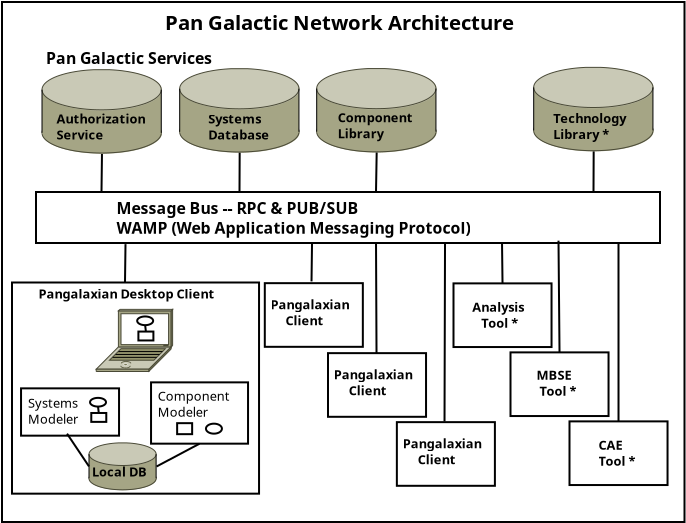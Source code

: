 <?xml version="1.0" encoding="UTF-8"?>
<dia:diagram xmlns:dia="http://www.lysator.liu.se/~alla/dia/">
  <dia:layer name="Background" visible="true" connectable="true" active="true">
    <dia:object type="Standard - Box" version="0" id="O0">
      <dia:attribute name="obj_pos">
        <dia:point val="-38.75,-26.55"/>
      </dia:attribute>
      <dia:attribute name="obj_bb">
        <dia:rectangle val="-38.8,-26.6;-4.575,-0.5"/>
      </dia:attribute>
      <dia:attribute name="elem_corner">
        <dia:point val="-38.75,-26.55"/>
      </dia:attribute>
      <dia:attribute name="elem_width">
        <dia:real val="34.125"/>
      </dia:attribute>
      <dia:attribute name="elem_height">
        <dia:real val="26.0"/>
      </dia:attribute>
      <dia:attribute name="border_width">
        <dia:real val="0.1"/>
      </dia:attribute>
      <dia:attribute name="show_background">
        <dia:boolean val="true"/>
      </dia:attribute>
    </dia:object>
    <dia:object type="Standard - Text" version="1" id="O1">
      <dia:attribute name="obj_pos">
        <dia:point val="-30.594,-25.15"/>
      </dia:attribute>
      <dia:attribute name="obj_bb">
        <dia:rectangle val="-30.594,-26.093;-10.851,-24.91"/>
      </dia:attribute>
      <dia:attribute name="text">
        <dia:composite type="text">
          <dia:attribute name="string">
            <dia:string>#Pan Galactic Network Architecture#</dia:string>
          </dia:attribute>
          <dia:attribute name="font">
            <dia:font family="sans" style="80" name="Helvetica-Bold"/>
          </dia:attribute>
          <dia:attribute name="height">
            <dia:real val="1.27"/>
          </dia:attribute>
          <dia:attribute name="pos">
            <dia:point val="-30.594,-25.15"/>
          </dia:attribute>
          <dia:attribute name="color">
            <dia:color val="#000000ff"/>
          </dia:attribute>
          <dia:attribute name="alignment">
            <dia:enum val="0"/>
          </dia:attribute>
        </dia:composite>
      </dia:attribute>
      <dia:attribute name="valign">
        <dia:enum val="3"/>
      </dia:attribute>
    </dia:object>
    <dia:object type="Standard - Line" version="0" id="O2">
      <dia:attribute name="obj_pos">
        <dia:point val="-33.775,-17.075"/>
      </dia:attribute>
      <dia:attribute name="obj_bb">
        <dia:rectangle val="-33.826,-19.015;-33.7,-17.024"/>
      </dia:attribute>
      <dia:attribute name="conn_endpoints">
        <dia:point val="-33.775,-17.075"/>
        <dia:point val="-33.751,-18.965"/>
      </dia:attribute>
      <dia:attribute name="numcp">
        <dia:int val="1"/>
      </dia:attribute>
      <dia:connections>
        <dia:connection handle="1" to="O13" connection="1"/>
      </dia:connections>
    </dia:object>
    <dia:object type="Standard - Text" version="1" id="O3">
      <dia:attribute name="obj_pos">
        <dia:point val="-16.2,-14.625"/>
      </dia:attribute>
      <dia:attribute name="obj_bb">
        <dia:rectangle val="-16.2,-15.219;-16.2,-14.474"/>
      </dia:attribute>
      <dia:attribute name="text">
        <dia:composite type="text">
          <dia:attribute name="string">
            <dia:string>##</dia:string>
          </dia:attribute>
          <dia:attribute name="font">
            <dia:font family="sans" style="0" name="Helvetica"/>
          </dia:attribute>
          <dia:attribute name="height">
            <dia:real val="0.8"/>
          </dia:attribute>
          <dia:attribute name="pos">
            <dia:point val="-16.2,-14.625"/>
          </dia:attribute>
          <dia:attribute name="color">
            <dia:color val="#000000ff"/>
          </dia:attribute>
          <dia:attribute name="alignment">
            <dia:enum val="0"/>
          </dia:attribute>
        </dia:composite>
      </dia:attribute>
      <dia:attribute name="valign">
        <dia:enum val="3"/>
      </dia:attribute>
    </dia:object>
    <dia:object type="Standard - Text" version="1" id="O4">
      <dia:attribute name="obj_pos">
        <dia:point val="-12.638,-18.525"/>
      </dia:attribute>
      <dia:attribute name="obj_bb">
        <dia:rectangle val="-12.638,-19.119;-12.638,-18.375"/>
      </dia:attribute>
      <dia:attribute name="text">
        <dia:composite type="text">
          <dia:attribute name="string">
            <dia:string>##</dia:string>
          </dia:attribute>
          <dia:attribute name="font">
            <dia:font family="sans" style="0" name="Helvetica"/>
          </dia:attribute>
          <dia:attribute name="height">
            <dia:real val="0.8"/>
          </dia:attribute>
          <dia:attribute name="pos">
            <dia:point val="-12.638,-18.525"/>
          </dia:attribute>
          <dia:attribute name="color">
            <dia:color val="#000000ff"/>
          </dia:attribute>
          <dia:attribute name="alignment">
            <dia:enum val="0"/>
          </dia:attribute>
        </dia:composite>
      </dia:attribute>
      <dia:attribute name="valign">
        <dia:enum val="3"/>
      </dia:attribute>
    </dia:object>
    <dia:object type="Standard - Box" version="0" id="O5">
      <dia:attribute name="obj_pos">
        <dia:point val="-37.05,-17.05"/>
      </dia:attribute>
      <dia:attribute name="obj_bb">
        <dia:rectangle val="-37.1,-17.1;-5.8,-14.45"/>
      </dia:attribute>
      <dia:attribute name="elem_corner">
        <dia:point val="-37.05,-17.05"/>
      </dia:attribute>
      <dia:attribute name="elem_width">
        <dia:real val="31.2"/>
      </dia:attribute>
      <dia:attribute name="elem_height">
        <dia:real val="2.55"/>
      </dia:attribute>
      <dia:attribute name="border_width">
        <dia:real val="0.1"/>
      </dia:attribute>
      <dia:attribute name="show_background">
        <dia:boolean val="true"/>
      </dia:attribute>
    </dia:object>
    <dia:object type="Standard - Text" version="1" id="O6">
      <dia:attribute name="obj_pos">
        <dia:point val="-36.555,-23.45"/>
      </dia:attribute>
      <dia:attribute name="obj_bb">
        <dia:rectangle val="-36.555,-24.183;-27.035,-23.264"/>
      </dia:attribute>
      <dia:attribute name="text">
        <dia:composite type="text">
          <dia:attribute name="string">
            <dia:string>#Pan Galactic Services#</dia:string>
          </dia:attribute>
          <dia:attribute name="font">
            <dia:font family="sans" style="80" name="Helvetica-Bold"/>
          </dia:attribute>
          <dia:attribute name="height">
            <dia:real val="0.988"/>
          </dia:attribute>
          <dia:attribute name="pos">
            <dia:point val="-36.555,-23.45"/>
          </dia:attribute>
          <dia:attribute name="color">
            <dia:color val="#000000ff"/>
          </dia:attribute>
          <dia:attribute name="alignment">
            <dia:enum val="0"/>
          </dia:attribute>
        </dia:composite>
      </dia:attribute>
      <dia:attribute name="valign">
        <dia:enum val="3"/>
      </dia:attribute>
    </dia:object>
    <dia:group>
      <dia:attribute name="meta">
        <dia:composite type="dict"/>
      </dia:attribute>
      <dia:attribute name="matrix"/>
      <dia:object type="Cisco - Relational Database" version="1" id="O7">
        <dia:attribute name="obj_pos">
          <dia:point val="-29.865,-23.225"/>
        </dia:attribute>
        <dia:attribute name="obj_bb">
          <dia:rectangle val="-29.866,-23.226;-23.866,-19.014"/>
        </dia:attribute>
        <dia:attribute name="meta">
          <dia:composite type="dict"/>
        </dia:attribute>
        <dia:attribute name="elem_corner">
          <dia:point val="-29.865,-23.225"/>
        </dia:attribute>
        <dia:attribute name="elem_width">
          <dia:real val="5.997"/>
        </dia:attribute>
        <dia:attribute name="elem_height">
          <dia:real val="4.21"/>
        </dia:attribute>
        <dia:attribute name="line_width">
          <dia:real val="0.1"/>
        </dia:attribute>
        <dia:attribute name="line_colour">
          <dia:color val="#000000ff"/>
        </dia:attribute>
        <dia:attribute name="fill_colour">
          <dia:color val="#ffff00ff"/>
        </dia:attribute>
        <dia:attribute name="show_background">
          <dia:boolean val="true"/>
        </dia:attribute>
        <dia:attribute name="line_style">
          <dia:enum val="0"/>
          <dia:real val="1"/>
        </dia:attribute>
        <dia:attribute name="flip_horizontal">
          <dia:boolean val="false"/>
        </dia:attribute>
        <dia:attribute name="flip_vertical">
          <dia:boolean val="false"/>
        </dia:attribute>
        <dia:attribute name="subscale">
          <dia:real val="1"/>
        </dia:attribute>
      </dia:object>
      <dia:object type="Standard - Text" version="1" id="O8">
        <dia:attribute name="obj_pos">
          <dia:point val="-28.44,-20.475"/>
        </dia:attribute>
        <dia:attribute name="obj_bb">
          <dia:rectangle val="-28.44,-21.069;-25.032,-19.524"/>
        </dia:attribute>
        <dia:attribute name="text">
          <dia:composite type="text">
            <dia:attribute name="string">
              <dia:string>#Systems
Database#</dia:string>
            </dia:attribute>
            <dia:attribute name="font">
              <dia:font family="sans" style="80" name="Helvetica-Bold"/>
            </dia:attribute>
            <dia:attribute name="height">
              <dia:real val="0.8"/>
            </dia:attribute>
            <dia:attribute name="pos">
              <dia:point val="-28.44,-20.475"/>
            </dia:attribute>
            <dia:attribute name="color">
              <dia:color val="#000000ff"/>
            </dia:attribute>
            <dia:attribute name="alignment">
              <dia:enum val="0"/>
            </dia:attribute>
          </dia:composite>
        </dia:attribute>
        <dia:attribute name="valign">
          <dia:enum val="3"/>
        </dia:attribute>
      </dia:object>
    </dia:group>
    <dia:group>
      <dia:attribute name="meta">
        <dia:composite type="dict"/>
      </dia:attribute>
      <dia:attribute name="matrix"/>
      <dia:object type="Cisco - Relational Database" version="1" id="O9">
        <dia:attribute name="obj_pos">
          <dia:point val="-23.015,-23.232"/>
        </dia:attribute>
        <dia:attribute name="obj_bb">
          <dia:rectangle val="-23.016,-23.233;-17.016,-19.022"/>
        </dia:attribute>
        <dia:attribute name="meta">
          <dia:composite type="dict"/>
        </dia:attribute>
        <dia:attribute name="elem_corner">
          <dia:point val="-23.015,-23.232"/>
        </dia:attribute>
        <dia:attribute name="elem_width">
          <dia:real val="5.997"/>
        </dia:attribute>
        <dia:attribute name="elem_height">
          <dia:real val="4.21"/>
        </dia:attribute>
        <dia:attribute name="line_width">
          <dia:real val="0.1"/>
        </dia:attribute>
        <dia:attribute name="line_colour">
          <dia:color val="#000000ff"/>
        </dia:attribute>
        <dia:attribute name="fill_colour">
          <dia:color val="#ffffffff"/>
        </dia:attribute>
        <dia:attribute name="show_background">
          <dia:boolean val="true"/>
        </dia:attribute>
        <dia:attribute name="line_style">
          <dia:enum val="0"/>
          <dia:real val="1"/>
        </dia:attribute>
        <dia:attribute name="flip_horizontal">
          <dia:boolean val="false"/>
        </dia:attribute>
        <dia:attribute name="flip_vertical">
          <dia:boolean val="false"/>
        </dia:attribute>
        <dia:attribute name="subscale">
          <dia:real val="1"/>
        </dia:attribute>
      </dia:object>
      <dia:object type="Standard - Text" version="1" id="O10">
        <dia:attribute name="obj_pos">
          <dia:point val="-21.965,-20.538"/>
        </dia:attribute>
        <dia:attribute name="obj_bb">
          <dia:rectangle val="-21.965,-21.132;-17.84,-19.587"/>
        </dia:attribute>
        <dia:attribute name="text">
          <dia:composite type="text">
            <dia:attribute name="string">
              <dia:string>#Component
Library#</dia:string>
            </dia:attribute>
            <dia:attribute name="font">
              <dia:font family="sans" style="80" name="Helvetica-Bold"/>
            </dia:attribute>
            <dia:attribute name="height">
              <dia:real val="0.8"/>
            </dia:attribute>
            <dia:attribute name="pos">
              <dia:point val="-21.965,-20.538"/>
            </dia:attribute>
            <dia:attribute name="color">
              <dia:color val="#000000ff"/>
            </dia:attribute>
            <dia:attribute name="alignment">
              <dia:enum val="0"/>
            </dia:attribute>
          </dia:composite>
        </dia:attribute>
        <dia:attribute name="valign">
          <dia:enum val="3"/>
        </dia:attribute>
      </dia:object>
    </dia:group>
    <dia:group>
      <dia:attribute name="meta">
        <dia:composite type="dict"/>
      </dia:attribute>
      <dia:attribute name="matrix"/>
      <dia:object type="Cisco - Relational Database" version="1" id="O11">
        <dia:attribute name="obj_pos">
          <dia:point val="-12.165,-23.29"/>
        </dia:attribute>
        <dia:attribute name="obj_bb">
          <dia:rectangle val="-12.166,-23.291;-6.166,-19.079"/>
        </dia:attribute>
        <dia:attribute name="meta">
          <dia:composite type="dict"/>
        </dia:attribute>
        <dia:attribute name="elem_corner">
          <dia:point val="-12.165,-23.29"/>
        </dia:attribute>
        <dia:attribute name="elem_width">
          <dia:real val="5.997"/>
        </dia:attribute>
        <dia:attribute name="elem_height">
          <dia:real val="4.21"/>
        </dia:attribute>
        <dia:attribute name="line_width">
          <dia:real val="0.1"/>
        </dia:attribute>
        <dia:attribute name="line_colour">
          <dia:color val="#000000ff"/>
        </dia:attribute>
        <dia:attribute name="fill_colour">
          <dia:color val="#ffffffff"/>
        </dia:attribute>
        <dia:attribute name="show_background">
          <dia:boolean val="true"/>
        </dia:attribute>
        <dia:attribute name="line_style">
          <dia:enum val="0"/>
          <dia:real val="1"/>
        </dia:attribute>
        <dia:attribute name="flip_horizontal">
          <dia:boolean val="false"/>
        </dia:attribute>
        <dia:attribute name="flip_vertical">
          <dia:boolean val="false"/>
        </dia:attribute>
        <dia:attribute name="subscale">
          <dia:real val="1"/>
        </dia:attribute>
      </dia:object>
      <dia:object type="Standard - Text" version="1" id="O12">
        <dia:attribute name="obj_pos">
          <dia:point val="-11.192,-20.495"/>
        </dia:attribute>
        <dia:attribute name="obj_bb">
          <dia:rectangle val="-11.192,-21.089;-7.14,-19.544"/>
        </dia:attribute>
        <dia:attribute name="text">
          <dia:composite type="text">
            <dia:attribute name="string">
              <dia:string>#Technology
Library *#</dia:string>
            </dia:attribute>
            <dia:attribute name="font">
              <dia:font family="sans" style="80" name="Helvetica-Bold"/>
            </dia:attribute>
            <dia:attribute name="height">
              <dia:real val="0.8"/>
            </dia:attribute>
            <dia:attribute name="pos">
              <dia:point val="-11.192,-20.495"/>
            </dia:attribute>
            <dia:attribute name="color">
              <dia:color val="#000000ff"/>
            </dia:attribute>
            <dia:attribute name="alignment">
              <dia:enum val="0"/>
            </dia:attribute>
          </dia:composite>
        </dia:attribute>
        <dia:attribute name="valign">
          <dia:enum val="3"/>
        </dia:attribute>
      </dia:object>
    </dia:group>
    <dia:group>
      <dia:attribute name="meta">
        <dia:composite type="dict"/>
      </dia:attribute>
      <dia:attribute name="matrix"/>
      <dia:object type="Cisco - Relational Database" version="1" id="O13">
        <dia:attribute name="obj_pos">
          <dia:point val="-36.749,-23.174"/>
        </dia:attribute>
        <dia:attribute name="obj_bb">
          <dia:rectangle val="-36.751,-23.175;-30.751,-18.964"/>
        </dia:attribute>
        <dia:attribute name="meta">
          <dia:composite type="dict"/>
        </dia:attribute>
        <dia:attribute name="elem_corner">
          <dia:point val="-36.749,-23.174"/>
        </dia:attribute>
        <dia:attribute name="elem_width">
          <dia:real val="5.997"/>
        </dia:attribute>
        <dia:attribute name="elem_height">
          <dia:real val="4.21"/>
        </dia:attribute>
        <dia:attribute name="line_width">
          <dia:real val="0.1"/>
        </dia:attribute>
        <dia:attribute name="line_colour">
          <dia:color val="#000000ff"/>
        </dia:attribute>
        <dia:attribute name="fill_colour">
          <dia:color val="#ffff00ff"/>
        </dia:attribute>
        <dia:attribute name="show_background">
          <dia:boolean val="true"/>
        </dia:attribute>
        <dia:attribute name="line_style">
          <dia:enum val="0"/>
          <dia:real val="1"/>
        </dia:attribute>
        <dia:attribute name="flip_horizontal">
          <dia:boolean val="false"/>
        </dia:attribute>
        <dia:attribute name="flip_vertical">
          <dia:boolean val="false"/>
        </dia:attribute>
        <dia:attribute name="subscale">
          <dia:real val="1"/>
        </dia:attribute>
      </dia:object>
      <dia:object type="Standard - Text" version="1" id="O14">
        <dia:attribute name="obj_pos">
          <dia:point val="-36.025,-20.474"/>
        </dia:attribute>
        <dia:attribute name="obj_bb">
          <dia:rectangle val="-36.025,-21.069;-31.115,-19.524"/>
        </dia:attribute>
        <dia:attribute name="text">
          <dia:composite type="text">
            <dia:attribute name="string">
              <dia:string>#Authorization
Service#</dia:string>
            </dia:attribute>
            <dia:attribute name="font">
              <dia:font family="sans" style="80" name="Helvetica-Bold"/>
            </dia:attribute>
            <dia:attribute name="height">
              <dia:real val="0.8"/>
            </dia:attribute>
            <dia:attribute name="pos">
              <dia:point val="-36.025,-20.474"/>
            </dia:attribute>
            <dia:attribute name="color">
              <dia:color val="#000000ff"/>
            </dia:attribute>
            <dia:attribute name="alignment">
              <dia:enum val="0"/>
            </dia:attribute>
          </dia:composite>
        </dia:attribute>
        <dia:attribute name="valign">
          <dia:enum val="3"/>
        </dia:attribute>
      </dia:object>
    </dia:group>
    <dia:object type="Standard - Box" version="0" id="O15">
      <dia:attribute name="obj_pos">
        <dia:point val="-38.25,-12.525"/>
      </dia:attribute>
      <dia:attribute name="obj_bb">
        <dia:rectangle val="-38.3,-12.575;-25.848,-1.917"/>
      </dia:attribute>
      <dia:attribute name="elem_corner">
        <dia:point val="-38.25,-12.525"/>
      </dia:attribute>
      <dia:attribute name="elem_width">
        <dia:real val="12.352"/>
      </dia:attribute>
      <dia:attribute name="elem_height">
        <dia:real val="10.558"/>
      </dia:attribute>
      <dia:attribute name="show_background">
        <dia:boolean val="true"/>
      </dia:attribute>
    </dia:object>
    <dia:object type="Standard - Text" version="1" id="O16">
      <dia:attribute name="obj_pos">
        <dia:point val="-36.925,-11.725"/>
      </dia:attribute>
      <dia:attribute name="obj_bb">
        <dia:rectangle val="-36.925,-12.319;-26.998,-11.574"/>
      </dia:attribute>
      <dia:attribute name="text">
        <dia:composite type="text">
          <dia:attribute name="string">
            <dia:string>#Pangalaxian Desktop Client#</dia:string>
          </dia:attribute>
          <dia:attribute name="font">
            <dia:font family="sans" style="80" name="Helvetica-Bold"/>
          </dia:attribute>
          <dia:attribute name="height">
            <dia:real val="0.8"/>
          </dia:attribute>
          <dia:attribute name="pos">
            <dia:point val="-36.925,-11.725"/>
          </dia:attribute>
          <dia:attribute name="color">
            <dia:color val="#000000ff"/>
          </dia:attribute>
          <dia:attribute name="alignment">
            <dia:enum val="0"/>
          </dia:attribute>
        </dia:composite>
      </dia:attribute>
      <dia:attribute name="valign">
        <dia:enum val="3"/>
      </dia:attribute>
    </dia:object>
    <dia:group>
      <dia:attribute name="meta">
        <dia:composite type="dict"/>
      </dia:attribute>
      <dia:attribute name="matrix"/>
      <dia:object type="Cisco - Relational Database" version="1" id="O17">
        <dia:attribute name="obj_pos">
          <dia:point val="-34.4,-4.509"/>
        </dia:attribute>
        <dia:attribute name="obj_bb">
          <dia:rectangle val="-34.401,-4.51;-31.024,-2.14"/>
        </dia:attribute>
        <dia:attribute name="meta">
          <dia:composite type="dict"/>
        </dia:attribute>
        <dia:attribute name="elem_corner">
          <dia:point val="-34.4,-4.509"/>
        </dia:attribute>
        <dia:attribute name="elem_width">
          <dia:real val="3.375"/>
        </dia:attribute>
        <dia:attribute name="elem_height">
          <dia:real val="2.369"/>
        </dia:attribute>
        <dia:attribute name="line_width">
          <dia:real val="0.1"/>
        </dia:attribute>
        <dia:attribute name="line_colour">
          <dia:color val="#000000ff"/>
        </dia:attribute>
        <dia:attribute name="fill_colour">
          <dia:color val="#ffffffff"/>
        </dia:attribute>
        <dia:attribute name="show_background">
          <dia:boolean val="true"/>
        </dia:attribute>
        <dia:attribute name="line_style">
          <dia:enum val="0"/>
          <dia:real val="1"/>
        </dia:attribute>
        <dia:attribute name="flip_horizontal">
          <dia:boolean val="false"/>
        </dia:attribute>
        <dia:attribute name="flip_vertical">
          <dia:boolean val="false"/>
        </dia:attribute>
        <dia:attribute name="subscale">
          <dia:real val="1"/>
        </dia:attribute>
      </dia:object>
      <dia:object type="Standard - Text" version="1" id="O18">
        <dia:attribute name="obj_pos">
          <dia:point val="-34.25,-2.825"/>
        </dia:attribute>
        <dia:attribute name="obj_bb">
          <dia:rectangle val="-34.25,-3.419;-31.128,-2.674"/>
        </dia:attribute>
        <dia:attribute name="text">
          <dia:composite type="text">
            <dia:attribute name="string">
              <dia:string>#Local DB#</dia:string>
            </dia:attribute>
            <dia:attribute name="font">
              <dia:font family="sans" style="80" name="Helvetica-Bold"/>
            </dia:attribute>
            <dia:attribute name="height">
              <dia:real val="0.8"/>
            </dia:attribute>
            <dia:attribute name="pos">
              <dia:point val="-34.25,-2.825"/>
            </dia:attribute>
            <dia:attribute name="color">
              <dia:color val="#000000ff"/>
            </dia:attribute>
            <dia:attribute name="alignment">
              <dia:enum val="0"/>
            </dia:attribute>
          </dia:composite>
        </dia:attribute>
        <dia:attribute name="valign">
          <dia:enum val="3"/>
        </dia:attribute>
      </dia:object>
    </dia:group>
    <dia:group>
      <dia:attribute name="meta">
        <dia:composite type="dict"/>
      </dia:attribute>
      <dia:attribute name="matrix"/>
      <dia:object type="Cisco - Laptop" version="1" id="O19">
        <dia:attribute name="obj_pos">
          <dia:point val="-34.04,-11.18"/>
        </dia:attribute>
        <dia:attribute name="obj_bb">
          <dia:rectangle val="-34.042,-11.182;-30.217,-8.074"/>
        </dia:attribute>
        <dia:attribute name="meta">
          <dia:composite type="dict"/>
        </dia:attribute>
        <dia:attribute name="elem_corner">
          <dia:point val="-34.04,-11.18"/>
        </dia:attribute>
        <dia:attribute name="elem_width">
          <dia:real val="3.821"/>
        </dia:attribute>
        <dia:attribute name="elem_height">
          <dia:real val="3.105"/>
        </dia:attribute>
        <dia:attribute name="line_width">
          <dia:real val="0.1"/>
        </dia:attribute>
        <dia:attribute name="line_colour">
          <dia:color val="#000000ff"/>
        </dia:attribute>
        <dia:attribute name="fill_colour">
          <dia:color val="#ffffffff"/>
        </dia:attribute>
        <dia:attribute name="show_background">
          <dia:boolean val="true"/>
        </dia:attribute>
        <dia:attribute name="line_style">
          <dia:enum val="0"/>
          <dia:real val="1"/>
        </dia:attribute>
        <dia:attribute name="flip_horizontal">
          <dia:boolean val="false"/>
        </dia:attribute>
        <dia:attribute name="flip_vertical">
          <dia:boolean val="false"/>
        </dia:attribute>
        <dia:attribute name="subscale">
          <dia:real val="1"/>
        </dia:attribute>
      </dia:object>
      <dia:group>
        <dia:attribute name="meta">
          <dia:composite type="dict"/>
        </dia:attribute>
        <dia:attribute name="matrix"/>
        <dia:object type="Standard - Ellipse" version="0" id="O20">
          <dia:attribute name="obj_pos">
            <dia:point val="-31.992,-10.828"/>
          </dia:attribute>
          <dia:attribute name="obj_bb">
            <dia:rectangle val="-32.042,-10.877;-31.142,-10.342"/>
          </dia:attribute>
          <dia:attribute name="elem_corner">
            <dia:point val="-31.992,-10.828"/>
          </dia:attribute>
          <dia:attribute name="elem_width">
            <dia:real val="0.8"/>
          </dia:attribute>
          <dia:attribute name="elem_height">
            <dia:real val="0.436"/>
          </dia:attribute>
        </dia:object>
        <dia:object type="Standard - Box" version="0" id="O21">
          <dia:attribute name="obj_pos">
            <dia:point val="-31.93,-10.072"/>
          </dia:attribute>
          <dia:attribute name="obj_bb">
            <dia:rectangle val="-31.98,-10.122;-31.13,-9.577"/>
          </dia:attribute>
          <dia:attribute name="elem_corner">
            <dia:point val="-31.93,-10.072"/>
          </dia:attribute>
          <dia:attribute name="elem_width">
            <dia:real val="0.75"/>
          </dia:attribute>
          <dia:attribute name="elem_height">
            <dia:real val="0.445"/>
          </dia:attribute>
          <dia:attribute name="show_background">
            <dia:boolean val="true"/>
          </dia:attribute>
        </dia:object>
        <dia:object type="Standard - Line" version="0" id="O22">
          <dia:attribute name="obj_pos">
            <dia:point val="-31.593,-10.392"/>
          </dia:attribute>
          <dia:attribute name="obj_bb">
            <dia:rectangle val="-31.648,-10.447;-31.5,-10.017"/>
          </dia:attribute>
          <dia:attribute name="conn_endpoints">
            <dia:point val="-31.593,-10.392"/>
            <dia:point val="-31.555,-10.072"/>
          </dia:attribute>
          <dia:attribute name="numcp">
            <dia:int val="1"/>
          </dia:attribute>
        </dia:object>
      </dia:group>
    </dia:group>
    <dia:group>
      <dia:attribute name="meta">
        <dia:composite type="dict"/>
      </dia:attribute>
      <dia:attribute name="matrix"/>
      <dia:object type="Standard - Box" version="0" id="O23">
        <dia:attribute name="obj_pos">
          <dia:point val="-37.798,-7.232"/>
        </dia:attribute>
        <dia:attribute name="obj_bb">
          <dia:rectangle val="-37.848,-7.282;-32.848,-4.817"/>
        </dia:attribute>
        <dia:attribute name="elem_corner">
          <dia:point val="-37.798,-7.232"/>
          <dia:connections>
            <dia:connection handle="0" to="O25" connection="6"/>
            <dia:connection handle="1" to="O26" connection="1"/>
          </dia:connections>
        </dia:attribute>
        <dia:attribute name="elem_width">
          <dia:real val="4.9"/>
        </dia:attribute>
        <dia:attribute name="elem_height">
          <dia:real val="2.365"/>
        </dia:attribute>
        <dia:attribute name="show_background">
          <dia:boolean val="true"/>
        </dia:attribute>
      </dia:object>
      <dia:object type="Standard - Text" version="1" id="O24">
        <dia:attribute name="obj_pos">
          <dia:point val="-37.453,-6.257"/>
        </dia:attribute>
        <dia:attribute name="obj_bb">
          <dia:rectangle val="-37.453,-6.851;-34.733,-5.306"/>
        </dia:attribute>
        <dia:attribute name="text">
          <dia:composite type="text">
            <dia:attribute name="string">
              <dia:string>#Systems
Modeler#</dia:string>
            </dia:attribute>
            <dia:attribute name="font">
              <dia:font family="sans" style="0" name="Helvetica"/>
            </dia:attribute>
            <dia:attribute name="height">
              <dia:real val="0.8"/>
            </dia:attribute>
            <dia:attribute name="pos">
              <dia:point val="-37.453,-6.257"/>
            </dia:attribute>
            <dia:attribute name="color">
              <dia:color val="#000000ff"/>
            </dia:attribute>
            <dia:attribute name="alignment">
              <dia:enum val="0"/>
            </dia:attribute>
          </dia:composite>
        </dia:attribute>
        <dia:attribute name="valign">
          <dia:enum val="3"/>
        </dia:attribute>
      </dia:object>
      <dia:group>
        <dia:attribute name="meta">
          <dia:composite type="dict"/>
        </dia:attribute>
        <dia:attribute name="matrix"/>
        <dia:object type="Standard - Ellipse" version="0" id="O25">
          <dia:attribute name="obj_pos">
            <dia:point val="-34.349,-6.757"/>
          </dia:attribute>
          <dia:attribute name="obj_bb">
            <dia:rectangle val="-34.399,-6.807;-33.499,-6.271"/>
          </dia:attribute>
          <dia:attribute name="elem_corner">
            <dia:point val="-34.349,-6.757"/>
          </dia:attribute>
          <dia:attribute name="elem_width">
            <dia:real val="0.8"/>
          </dia:attribute>
          <dia:attribute name="elem_height">
            <dia:real val="0.436"/>
          </dia:attribute>
        </dia:object>
        <dia:object type="Standard - Box" version="0" id="O26">
          <dia:attribute name="obj_pos">
            <dia:point val="-34.286,-6.001"/>
          </dia:attribute>
          <dia:attribute name="obj_bb">
            <dia:rectangle val="-34.336,-6.051;-33.486,-5.506"/>
          </dia:attribute>
          <dia:attribute name="elem_corner">
            <dia:point val="-34.286,-6.001"/>
          </dia:attribute>
          <dia:attribute name="elem_width">
            <dia:real val="0.75"/>
          </dia:attribute>
          <dia:attribute name="elem_height">
            <dia:real val="0.445"/>
          </dia:attribute>
          <dia:attribute name="show_background">
            <dia:boolean val="true"/>
          </dia:attribute>
        </dia:object>
        <dia:object type="Standard - Line" version="0" id="O27">
          <dia:attribute name="obj_pos">
            <dia:point val="-33.949,-6.321"/>
          </dia:attribute>
          <dia:attribute name="obj_bb">
            <dia:rectangle val="-34.004,-6.377;-33.856,-5.946"/>
          </dia:attribute>
          <dia:attribute name="conn_endpoints">
            <dia:point val="-33.949,-6.321"/>
            <dia:point val="-33.911,-6.001"/>
          </dia:attribute>
          <dia:attribute name="numcp">
            <dia:int val="1"/>
          </dia:attribute>
        </dia:object>
      </dia:group>
    </dia:group>
    <dia:group>
      <dia:attribute name="meta">
        <dia:composite type="dict"/>
      </dia:attribute>
      <dia:attribute name="matrix"/>
      <dia:object type="Standard - Box" version="0" id="O28">
        <dia:attribute name="obj_pos">
          <dia:point val="-31.298,-7.532"/>
        </dia:attribute>
        <dia:attribute name="obj_bb">
          <dia:rectangle val="-31.348,-7.582;-26.398,-4.417"/>
        </dia:attribute>
        <dia:attribute name="elem_corner">
          <dia:point val="-31.298,-7.532"/>
        </dia:attribute>
        <dia:attribute name="elem_width">
          <dia:real val="4.85"/>
        </dia:attribute>
        <dia:attribute name="elem_height">
          <dia:real val="3.065"/>
        </dia:attribute>
        <dia:attribute name="show_background">
          <dia:boolean val="true"/>
        </dia:attribute>
      </dia:object>
      <dia:object type="Standard - Text" version="1" id="O29">
        <dia:attribute name="obj_pos">
          <dia:point val="-30.958,-6.607"/>
        </dia:attribute>
        <dia:attribute name="obj_bb">
          <dia:rectangle val="-30.958,-7.201;-27.241,-5.656"/>
        </dia:attribute>
        <dia:attribute name="text">
          <dia:composite type="text">
            <dia:attribute name="string">
              <dia:string>#Component
Modeler#</dia:string>
            </dia:attribute>
            <dia:attribute name="font">
              <dia:font family="sans" style="0" name="Helvetica"/>
            </dia:attribute>
            <dia:attribute name="height">
              <dia:real val="0.8"/>
            </dia:attribute>
            <dia:attribute name="pos">
              <dia:point val="-30.958,-6.607"/>
            </dia:attribute>
            <dia:attribute name="color">
              <dia:color val="#000000ff"/>
            </dia:attribute>
            <dia:attribute name="alignment">
              <dia:enum val="0"/>
            </dia:attribute>
          </dia:composite>
        </dia:attribute>
        <dia:attribute name="valign">
          <dia:enum val="3"/>
        </dia:attribute>
      </dia:object>
      <dia:object type="Standard - Ellipse" version="0" id="O30">
        <dia:attribute name="obj_pos">
          <dia:point val="-28.553,-5.467"/>
        </dia:attribute>
        <dia:attribute name="obj_bb">
          <dia:rectangle val="-28.603,-5.517;-27.703,-4.917"/>
        </dia:attribute>
        <dia:attribute name="elem_corner">
          <dia:point val="-28.553,-5.467"/>
        </dia:attribute>
        <dia:attribute name="elem_width">
          <dia:real val="0.8"/>
        </dia:attribute>
        <dia:attribute name="elem_height">
          <dia:real val="0.5"/>
        </dia:attribute>
      </dia:object>
      <dia:object type="Standard - Box" version="0" id="O31">
        <dia:attribute name="obj_pos">
          <dia:point val="-29.993,-5.492"/>
        </dia:attribute>
        <dia:attribute name="obj_bb">
          <dia:rectangle val="-30.043,-5.542;-29.193,-4.892"/>
        </dia:attribute>
        <dia:attribute name="elem_corner">
          <dia:point val="-29.993,-5.492"/>
        </dia:attribute>
        <dia:attribute name="elem_width">
          <dia:real val="0.75"/>
        </dia:attribute>
        <dia:attribute name="elem_height">
          <dia:real val="0.55"/>
        </dia:attribute>
        <dia:attribute name="show_background">
          <dia:boolean val="true"/>
        </dia:attribute>
      </dia:object>
    </dia:group>
    <dia:object type="Standard - Line" version="0" id="O32">
      <dia:attribute name="obj_pos">
        <dia:point val="-28.873,-4.467"/>
      </dia:attribute>
      <dia:attribute name="obj_bb">
        <dia:rectangle val="-31.093,-4.535;-28.805,-3.258"/>
      </dia:attribute>
      <dia:attribute name="conn_endpoints">
        <dia:point val="-28.873,-4.467"/>
        <dia:point val="-31.025,-3.325"/>
      </dia:attribute>
      <dia:attribute name="numcp">
        <dia:int val="1"/>
      </dia:attribute>
      <dia:connections>
        <dia:connection handle="0" to="O28" connection="6"/>
        <dia:connection handle="1" to="O17" connection="7"/>
      </dia:connections>
    </dia:object>
    <dia:object type="Standard - Line" version="0" id="O33">
      <dia:attribute name="obj_pos">
        <dia:point val="-34.4,-3.329"/>
      </dia:attribute>
      <dia:attribute name="obj_bb">
        <dia:rectangle val="-35.568,-5.036;-34.331,-3.26"/>
      </dia:attribute>
      <dia:attribute name="conn_endpoints">
        <dia:point val="-34.4,-3.329"/>
        <dia:point val="-35.498,-4.967"/>
      </dia:attribute>
      <dia:attribute name="numcp">
        <dia:int val="1"/>
      </dia:attribute>
      <dia:connections>
        <dia:connection handle="0" to="O17" connection="4"/>
      </dia:connections>
    </dia:object>
    <dia:object type="Standard - Line" version="0" id="O34">
      <dia:attribute name="obj_pos">
        <dia:point val="-26.875,-17.1"/>
      </dia:attribute>
      <dia:attribute name="obj_bb">
        <dia:rectangle val="-26.925,-19.066;-26.816,-17.05"/>
      </dia:attribute>
      <dia:attribute name="conn_endpoints">
        <dia:point val="-26.875,-17.1"/>
        <dia:point val="-26.866,-19.015"/>
      </dia:attribute>
      <dia:attribute name="numcp">
        <dia:int val="1"/>
      </dia:attribute>
      <dia:connections>
        <dia:connection handle="1" to="O7" connection="1"/>
      </dia:connections>
    </dia:object>
    <dia:object type="Standard - Line" version="0" id="O35">
      <dia:attribute name="obj_pos">
        <dia:point val="-20.05,-17.05"/>
      </dia:attribute>
      <dia:attribute name="obj_bb">
        <dia:rectangle val="-20.101,-19.073;-19.965,-16.999"/>
      </dia:attribute>
      <dia:attribute name="conn_endpoints">
        <dia:point val="-20.05,-17.05"/>
        <dia:point val="-20.016,-19.023"/>
      </dia:attribute>
      <dia:attribute name="numcp">
        <dia:int val="1"/>
      </dia:attribute>
      <dia:connections>
        <dia:connection handle="1" to="O9" connection="1"/>
      </dia:connections>
    </dia:object>
    <dia:object type="Standard - Line" version="0" id="O36">
      <dia:attribute name="obj_pos">
        <dia:point val="-32.6,-12.544"/>
      </dia:attribute>
      <dia:attribute name="obj_bb">
        <dia:rectangle val="-32.651,-14.494;-32.524,-12.493"/>
      </dia:attribute>
      <dia:attribute name="conn_endpoints">
        <dia:point val="-32.6,-12.544"/>
        <dia:point val="-32.575,-14.444"/>
      </dia:attribute>
      <dia:attribute name="numcp">
        <dia:int val="1"/>
      </dia:attribute>
    </dia:object>
    <dia:object type="Standard - Text" version="1" id="O37">
      <dia:attribute name="obj_pos">
        <dia:point val="-33.025,-15.956"/>
      </dia:attribute>
      <dia:attribute name="obj_bb">
        <dia:rectangle val="-33.025,-16.69;-12.943,-14.782"/>
      </dia:attribute>
      <dia:attribute name="text">
        <dia:composite type="text">
          <dia:attribute name="string">
            <dia:string>#Message Bus -- RPC &amp; PUB/SUB
WAMP (Web Application Messaging Protocol)#</dia:string>
          </dia:attribute>
          <dia:attribute name="font">
            <dia:font family="sans" style="80" name="Helvetica-Bold"/>
          </dia:attribute>
          <dia:attribute name="height">
            <dia:real val="0.988"/>
          </dia:attribute>
          <dia:attribute name="pos">
            <dia:point val="-33.025,-15.956"/>
          </dia:attribute>
          <dia:attribute name="color">
            <dia:color val="#000000ff"/>
          </dia:attribute>
          <dia:attribute name="alignment">
            <dia:enum val="0"/>
          </dia:attribute>
        </dia:composite>
      </dia:attribute>
      <dia:attribute name="valign">
        <dia:enum val="3"/>
      </dia:attribute>
    </dia:object>
    <dia:object type="Standard - Line" version="0" id="O38">
      <dia:attribute name="obj_pos">
        <dia:point val="-16.624,-5.581"/>
      </dia:attribute>
      <dia:attribute name="obj_bb">
        <dia:rectangle val="-16.674,-14.581;-16.549,-5.531"/>
      </dia:attribute>
      <dia:attribute name="conn_endpoints">
        <dia:point val="-16.624,-5.581"/>
        <dia:point val="-16.599,-14.53"/>
      </dia:attribute>
      <dia:attribute name="numcp">
        <dia:int val="1"/>
      </dia:attribute>
      <dia:connections>
        <dia:connection handle="0" to="O0" connection="1"/>
      </dia:connections>
    </dia:object>
    <dia:object type="Standard - Line" version="0" id="O39">
      <dia:attribute name="obj_pos">
        <dia:point val="-20.024,-8.956"/>
      </dia:attribute>
      <dia:attribute name="obj_bb">
        <dia:rectangle val="-20.099,-14.556;-19.974,-8.906"/>
      </dia:attribute>
      <dia:attribute name="conn_endpoints">
        <dia:point val="-20.024,-8.956"/>
        <dia:point val="-20.049,-14.505"/>
      </dia:attribute>
      <dia:attribute name="numcp">
        <dia:int val="1"/>
      </dia:attribute>
    </dia:object>
    <dia:object type="Standard - Line" version="0" id="O40">
      <dia:attribute name="obj_pos">
        <dia:point val="-23.274,-12.581"/>
      </dia:attribute>
      <dia:attribute name="obj_bb">
        <dia:rectangle val="-23.325,-14.531;-23.199,-12.53"/>
      </dia:attribute>
      <dia:attribute name="conn_endpoints">
        <dia:point val="-23.274,-12.581"/>
        <dia:point val="-23.249,-14.48"/>
      </dia:attribute>
      <dia:attribute name="numcp">
        <dia:int val="1"/>
      </dia:attribute>
    </dia:object>
    <dia:group>
      <dia:attribute name="meta">
        <dia:composite type="dict"/>
      </dia:attribute>
      <dia:attribute name="matrix"/>
      <dia:object type="Standard - Box" version="0" id="O41">
        <dia:attribute name="obj_pos">
          <dia:point val="-10.375,-5.581"/>
        </dia:attribute>
        <dia:attribute name="obj_bb">
          <dia:rectangle val="-10.425,-5.631;-5.423,-2.348"/>
        </dia:attribute>
        <dia:attribute name="elem_corner">
          <dia:point val="-10.375,-5.581"/>
        </dia:attribute>
        <dia:attribute name="elem_width">
          <dia:real val="4.902"/>
        </dia:attribute>
        <dia:attribute name="elem_height">
          <dia:real val="3.183"/>
        </dia:attribute>
        <dia:attribute name="show_background">
          <dia:boolean val="true"/>
        </dia:attribute>
      </dia:object>
      <dia:object type="Standard - Text" version="1" id="O42">
        <dia:attribute name="obj_pos">
          <dia:point val="-8.92,-4.168"/>
        </dia:attribute>
        <dia:attribute name="obj_bb">
          <dia:rectangle val="-8.92,-4.762;-6.91,-3.217"/>
        </dia:attribute>
        <dia:attribute name="text">
          <dia:composite type="text">
            <dia:attribute name="string">
              <dia:string>#CAE
Tool *#</dia:string>
            </dia:attribute>
            <dia:attribute name="font">
              <dia:font family="sans" style="80" name="Helvetica-Bold"/>
            </dia:attribute>
            <dia:attribute name="height">
              <dia:real val="0.8"/>
            </dia:attribute>
            <dia:attribute name="pos">
              <dia:point val="-8.92,-4.168"/>
            </dia:attribute>
            <dia:attribute name="color">
              <dia:color val="#000000ff"/>
            </dia:attribute>
            <dia:attribute name="alignment">
              <dia:enum val="0"/>
            </dia:attribute>
          </dia:composite>
        </dia:attribute>
        <dia:attribute name="valign">
          <dia:enum val="3"/>
        </dia:attribute>
      </dia:object>
    </dia:group>
    <dia:group>
      <dia:attribute name="meta">
        <dia:composite type="dict"/>
      </dia:attribute>
      <dia:attribute name="matrix"/>
      <dia:object type="Standard - Box" version="0" id="O43">
        <dia:attribute name="obj_pos">
          <dia:point val="-13.325,-9.031"/>
        </dia:attribute>
        <dia:attribute name="obj_bb">
          <dia:rectangle val="-13.375,-9.081;-8.373,-5.798"/>
        </dia:attribute>
        <dia:attribute name="elem_corner">
          <dia:point val="-13.325,-9.031"/>
        </dia:attribute>
        <dia:attribute name="elem_width">
          <dia:real val="4.902"/>
        </dia:attribute>
        <dia:attribute name="elem_height">
          <dia:real val="3.183"/>
        </dia:attribute>
        <dia:attribute name="show_background">
          <dia:boolean val="true"/>
        </dia:attribute>
      </dia:object>
      <dia:object type="Standard - Text" version="1" id="O44">
        <dia:attribute name="obj_pos">
          <dia:point val="-12.025,-7.661"/>
        </dia:attribute>
        <dia:attribute name="obj_bb">
          <dia:rectangle val="-12.025,-8.255;-9.793,-6.71"/>
        </dia:attribute>
        <dia:attribute name="text">
          <dia:composite type="text">
            <dia:attribute name="string">
              <dia:string>#MBSE
 Tool *#</dia:string>
            </dia:attribute>
            <dia:attribute name="font">
              <dia:font family="sans" style="80" name="Helvetica-Bold"/>
            </dia:attribute>
            <dia:attribute name="height">
              <dia:real val="0.8"/>
            </dia:attribute>
            <dia:attribute name="pos">
              <dia:point val="-12.025,-7.661"/>
            </dia:attribute>
            <dia:attribute name="color">
              <dia:color val="#000000ff"/>
            </dia:attribute>
            <dia:attribute name="alignment">
              <dia:enum val="0"/>
            </dia:attribute>
          </dia:composite>
        </dia:attribute>
        <dia:attribute name="valign">
          <dia:enum val="3"/>
        </dia:attribute>
      </dia:object>
    </dia:group>
    <dia:object type="Standard - Line" version="0" id="O45">
      <dia:attribute name="obj_pos">
        <dia:point val="-10.874,-9.031"/>
      </dia:attribute>
      <dia:attribute name="obj_bb">
        <dia:rectangle val="-10.975,-14.669;-10.824,-8.981"/>
      </dia:attribute>
      <dia:attribute name="conn_endpoints">
        <dia:point val="-10.874,-9.031"/>
        <dia:point val="-10.925,-14.618"/>
      </dia:attribute>
      <dia:attribute name="numcp">
        <dia:int val="1"/>
      </dia:attribute>
      <dia:connections>
        <dia:connection handle="0" to="O43" connection="1"/>
      </dia:connections>
    </dia:object>
    <dia:group>
      <dia:attribute name="meta">
        <dia:composite type="dict"/>
      </dia:attribute>
      <dia:attribute name="matrix"/>
      <dia:group>
        <dia:attribute name="meta">
          <dia:composite type="dict"/>
        </dia:attribute>
        <dia:attribute name="matrix"/>
        <dia:object type="Standard - Box" version="0" id="O46">
          <dia:attribute name="obj_pos">
            <dia:point val="-16.175,-12.481"/>
          </dia:attribute>
          <dia:attribute name="obj_bb">
            <dia:rectangle val="-16.225,-12.531;-11.223,-9.248"/>
          </dia:attribute>
          <dia:attribute name="elem_corner">
            <dia:point val="-16.175,-12.481"/>
          </dia:attribute>
          <dia:attribute name="elem_width">
            <dia:real val="4.902"/>
          </dia:attribute>
          <dia:attribute name="elem_height">
            <dia:real val="3.183"/>
          </dia:attribute>
          <dia:attribute name="show_background">
            <dia:boolean val="true"/>
          </dia:attribute>
        </dia:object>
        <dia:object type="Standard - Text" version="1" id="O47">
          <dia:attribute name="obj_pos">
            <dia:point val="-15.233,-11.068"/>
          </dia:attribute>
          <dia:attribute name="obj_bb">
            <dia:rectangle val="-15.233,-11.662;-12.233,-10.117"/>
          </dia:attribute>
          <dia:attribute name="text">
            <dia:composite type="text">
              <dia:attribute name="string">
                <dia:string>#Analysis
   Tool *#</dia:string>
              </dia:attribute>
              <dia:attribute name="font">
                <dia:font family="sans" style="80" name="Helvetica-Bold"/>
              </dia:attribute>
              <dia:attribute name="height">
                <dia:real val="0.8"/>
              </dia:attribute>
              <dia:attribute name="pos">
                <dia:point val="-15.233,-11.068"/>
              </dia:attribute>
              <dia:attribute name="color">
                <dia:color val="#000000ff"/>
              </dia:attribute>
              <dia:attribute name="alignment">
                <dia:enum val="0"/>
              </dia:attribute>
            </dia:composite>
          </dia:attribute>
          <dia:attribute name="valign">
            <dia:enum val="3"/>
          </dia:attribute>
        </dia:object>
      </dia:group>
      <dia:object type="Standard - Line" version="0" id="O48">
        <dia:attribute name="obj_pos">
          <dia:point val="-13.724,-12.481"/>
        </dia:attribute>
        <dia:attribute name="obj_bb">
          <dia:rectangle val="-13.8,-14.569;-13.674,-12.431"/>
        </dia:attribute>
        <dia:attribute name="conn_endpoints">
          <dia:point val="-13.724,-12.481"/>
          <dia:point val="-13.749,-14.518"/>
        </dia:attribute>
        <dia:attribute name="numcp">
          <dia:int val="1"/>
        </dia:attribute>
      </dia:object>
    </dia:group>
    <dia:object type="Standard - Line" version="0" id="O49">
      <dia:attribute name="obj_pos">
        <dia:point val="-7.924,-5.581"/>
      </dia:attribute>
      <dia:attribute name="obj_bb">
        <dia:rectangle val="-7.975,-14.544;-7.874,-5.531"/>
      </dia:attribute>
      <dia:attribute name="conn_endpoints">
        <dia:point val="-7.924,-5.581"/>
        <dia:point val="-7.925,-14.494"/>
      </dia:attribute>
      <dia:attribute name="numcp">
        <dia:int val="1"/>
      </dia:attribute>
      <dia:connections>
        <dia:connection handle="0" to="O41" connection="1"/>
      </dia:connections>
    </dia:object>
    <dia:object type="Standard - Line" version="0" id="O50">
      <dia:attribute name="obj_pos">
        <dia:point val="-9.175,-17.094"/>
      </dia:attribute>
      <dia:attribute name="obj_bb">
        <dia:rectangle val="-9.225,-19.13;-9.116,-17.044"/>
      </dia:attribute>
      <dia:attribute name="conn_endpoints">
        <dia:point val="-9.175,-17.094"/>
        <dia:point val="-9.166,-19.08"/>
      </dia:attribute>
      <dia:attribute name="numcp">
        <dia:int val="1"/>
      </dia:attribute>
      <dia:connections>
        <dia:connection handle="1" to="O11" connection="1"/>
      </dia:connections>
    </dia:object>
    <dia:group>
      <dia:attribute name="meta">
        <dia:composite type="dict"/>
      </dia:attribute>
      <dia:attribute name="matrix"/>
      <dia:object type="Standard - Box" version="0" id="O51">
        <dia:attribute name="obj_pos">
          <dia:point val="-25.61,-12.492"/>
        </dia:attribute>
        <dia:attribute name="obj_bb">
          <dia:rectangle val="-25.66,-12.542;-20.659,-9.259"/>
        </dia:attribute>
        <dia:attribute name="elem_corner">
          <dia:point val="-25.61,-12.492"/>
        </dia:attribute>
        <dia:attribute name="elem_width">
          <dia:real val="4.902"/>
        </dia:attribute>
        <dia:attribute name="elem_height">
          <dia:real val="3.183"/>
        </dia:attribute>
        <dia:attribute name="show_background">
          <dia:boolean val="true"/>
        </dia:attribute>
      </dia:object>
      <dia:object type="Standard - Text" version="1" id="O52">
        <dia:attribute name="obj_pos">
          <dia:point val="-25.32,-11.186"/>
        </dia:attribute>
        <dia:attribute name="obj_bb">
          <dia:rectangle val="-25.32,-11.78;-20.918,-10.235"/>
        </dia:attribute>
        <dia:attribute name="text">
          <dia:composite type="text">
            <dia:attribute name="string">
              <dia:string>#Pangalaxian
     Client#</dia:string>
            </dia:attribute>
            <dia:attribute name="font">
              <dia:font family="sans" style="80" name="Helvetica-Bold"/>
            </dia:attribute>
            <dia:attribute name="height">
              <dia:real val="0.8"/>
            </dia:attribute>
            <dia:attribute name="pos">
              <dia:point val="-25.32,-11.186"/>
            </dia:attribute>
            <dia:attribute name="color">
              <dia:color val="#000000ff"/>
            </dia:attribute>
            <dia:attribute name="alignment">
              <dia:enum val="0"/>
            </dia:attribute>
          </dia:composite>
        </dia:attribute>
        <dia:attribute name="valign">
          <dia:enum val="3"/>
        </dia:attribute>
      </dia:object>
    </dia:group>
    <dia:group>
      <dia:attribute name="meta">
        <dia:composite type="dict"/>
      </dia:attribute>
      <dia:attribute name="matrix"/>
      <dia:object type="Standard - Box" version="0" id="O53">
        <dia:attribute name="obj_pos">
          <dia:point val="-19.007,-5.543"/>
        </dia:attribute>
        <dia:attribute name="obj_bb">
          <dia:rectangle val="-19.057,-5.593;-14.055,-2.31"/>
        </dia:attribute>
        <dia:attribute name="elem_corner">
          <dia:point val="-19.007,-5.543"/>
        </dia:attribute>
        <dia:attribute name="elem_width">
          <dia:real val="4.902"/>
        </dia:attribute>
        <dia:attribute name="elem_height">
          <dia:real val="3.183"/>
        </dia:attribute>
        <dia:attribute name="show_background">
          <dia:boolean val="true"/>
        </dia:attribute>
      </dia:object>
      <dia:object type="Standard - Text" version="1" id="O54">
        <dia:attribute name="obj_pos">
          <dia:point val="-18.716,-4.238"/>
        </dia:attribute>
        <dia:attribute name="obj_bb">
          <dia:rectangle val="-18.716,-4.832;-14.314,-3.287"/>
        </dia:attribute>
        <dia:attribute name="text">
          <dia:composite type="text">
            <dia:attribute name="string">
              <dia:string>#Pangalaxian
     Client#</dia:string>
            </dia:attribute>
            <dia:attribute name="font">
              <dia:font family="sans" style="80" name="Helvetica-Bold"/>
            </dia:attribute>
            <dia:attribute name="height">
              <dia:real val="0.8"/>
            </dia:attribute>
            <dia:attribute name="pos">
              <dia:point val="-18.716,-4.238"/>
            </dia:attribute>
            <dia:attribute name="color">
              <dia:color val="#000000ff"/>
            </dia:attribute>
            <dia:attribute name="alignment">
              <dia:enum val="0"/>
            </dia:attribute>
          </dia:composite>
        </dia:attribute>
        <dia:attribute name="valign">
          <dia:enum val="3"/>
        </dia:attribute>
      </dia:object>
    </dia:group>
    <dia:group>
      <dia:attribute name="meta">
        <dia:composite type="dict"/>
      </dia:attribute>
      <dia:attribute name="matrix"/>
      <dia:object type="Standard - Box" version="0" id="O55">
        <dia:attribute name="obj_pos">
          <dia:point val="-22.45,-8.993"/>
        </dia:attribute>
        <dia:attribute name="obj_bb">
          <dia:rectangle val="-22.5,-9.043;-17.498,-5.76"/>
        </dia:attribute>
        <dia:attribute name="elem_corner">
          <dia:point val="-22.45,-8.993"/>
        </dia:attribute>
        <dia:attribute name="elem_width">
          <dia:real val="4.902"/>
        </dia:attribute>
        <dia:attribute name="elem_height">
          <dia:real val="3.183"/>
        </dia:attribute>
        <dia:attribute name="show_background">
          <dia:boolean val="true"/>
        </dia:attribute>
      </dia:object>
      <dia:object type="Standard - Text" version="1" id="O56">
        <dia:attribute name="obj_pos">
          <dia:point val="-22.16,-7.688"/>
        </dia:attribute>
        <dia:attribute name="obj_bb">
          <dia:rectangle val="-22.16,-8.282;-17.757,-6.737"/>
        </dia:attribute>
        <dia:attribute name="text">
          <dia:composite type="text">
            <dia:attribute name="string">
              <dia:string>#Pangalaxian
     Client#</dia:string>
            </dia:attribute>
            <dia:attribute name="font">
              <dia:font family="sans" style="80" name="Helvetica-Bold"/>
            </dia:attribute>
            <dia:attribute name="height">
              <dia:real val="0.8"/>
            </dia:attribute>
            <dia:attribute name="pos">
              <dia:point val="-22.16,-7.688"/>
            </dia:attribute>
            <dia:attribute name="color">
              <dia:color val="#000000ff"/>
            </dia:attribute>
            <dia:attribute name="alignment">
              <dia:enum val="0"/>
            </dia:attribute>
          </dia:composite>
        </dia:attribute>
        <dia:attribute name="valign">
          <dia:enum val="3"/>
        </dia:attribute>
      </dia:object>
    </dia:group>
  </dia:layer>
</dia:diagram>
